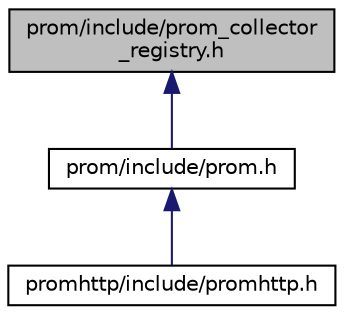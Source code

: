 digraph "prom/include/prom_collector_registry.h"
{
  edge [fontname="Helvetica",fontsize="10",labelfontname="Helvetica",labelfontsize="10"];
  node [fontname="Helvetica",fontsize="10",shape=record];
  Node7 [label="prom/include/prom_collector\l_registry.h",height=0.2,width=0.4,color="black", fillcolor="grey75", style="filled", fontcolor="black"];
  Node7 -> Node8 [dir="back",color="midnightblue",fontsize="10",style="solid",fontname="Helvetica"];
  Node8 [label="prom/include/prom.h",height=0.2,width=0.4,color="black", fillcolor="white", style="filled",URL="$prom_8h.html",tooltip="Include prom.h to include the entire public API. "];
  Node8 -> Node9 [dir="back",color="midnightblue",fontsize="10",style="solid",fontname="Helvetica"];
  Node9 [label="promhttp/include/promhttp.h",height=0.2,width=0.4,color="black", fillcolor="white", style="filled",URL="$promhttp_8h.html",tooltip="Provides a HTTP endpoint for metric exposition References: "];
}
